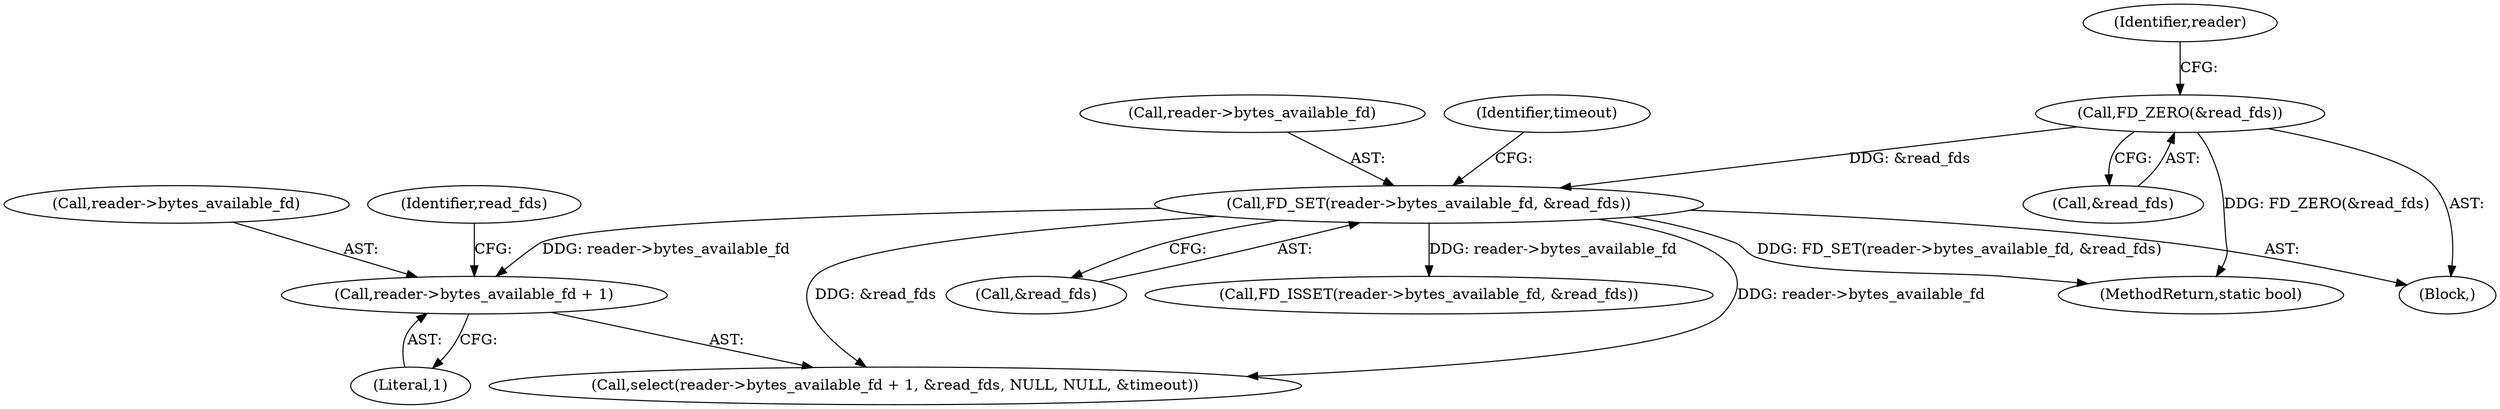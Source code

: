 digraph "0_Android_472271b153c5dc53c28beac55480a8d8434b2d5c_57@API" {
"1000130" [label="(Call,reader->bytes_available_fd + 1)"];
"1000111" [label="(Call,FD_SET(reader->bytes_available_fd, &read_fds))"];
"1000108" [label="(Call,FD_ZERO(&read_fds))"];
"1000130" [label="(Call,reader->bytes_available_fd + 1)"];
"1000115" [label="(Call,&read_fds)"];
"1000148" [label="(MethodReturn,static bool)"];
"1000113" [label="(Identifier,reader)"];
"1000131" [label="(Call,reader->bytes_available_fd)"];
"1000120" [label="(Identifier,timeout)"];
"1000111" [label="(Call,FD_SET(reader->bytes_available_fd, &read_fds))"];
"1000108" [label="(Call,FD_ZERO(&read_fds))"];
"1000142" [label="(Call,FD_ISSET(reader->bytes_available_fd, &read_fds))"];
"1000129" [label="(Call,select(reader->bytes_available_fd + 1, &read_fds, NULL, NULL, &timeout))"];
"1000109" [label="(Call,&read_fds)"];
"1000136" [label="(Identifier,read_fds)"];
"1000102" [label="(Block,)"];
"1000112" [label="(Call,reader->bytes_available_fd)"];
"1000134" [label="(Literal,1)"];
"1000130" -> "1000129"  [label="AST: "];
"1000130" -> "1000134"  [label="CFG: "];
"1000131" -> "1000130"  [label="AST: "];
"1000134" -> "1000130"  [label="AST: "];
"1000136" -> "1000130"  [label="CFG: "];
"1000111" -> "1000130"  [label="DDG: reader->bytes_available_fd"];
"1000111" -> "1000102"  [label="AST: "];
"1000111" -> "1000115"  [label="CFG: "];
"1000112" -> "1000111"  [label="AST: "];
"1000115" -> "1000111"  [label="AST: "];
"1000120" -> "1000111"  [label="CFG: "];
"1000111" -> "1000148"  [label="DDG: FD_SET(reader->bytes_available_fd, &read_fds)"];
"1000108" -> "1000111"  [label="DDG: &read_fds"];
"1000111" -> "1000129"  [label="DDG: reader->bytes_available_fd"];
"1000111" -> "1000129"  [label="DDG: &read_fds"];
"1000111" -> "1000142"  [label="DDG: reader->bytes_available_fd"];
"1000108" -> "1000102"  [label="AST: "];
"1000108" -> "1000109"  [label="CFG: "];
"1000109" -> "1000108"  [label="AST: "];
"1000113" -> "1000108"  [label="CFG: "];
"1000108" -> "1000148"  [label="DDG: FD_ZERO(&read_fds)"];
}
